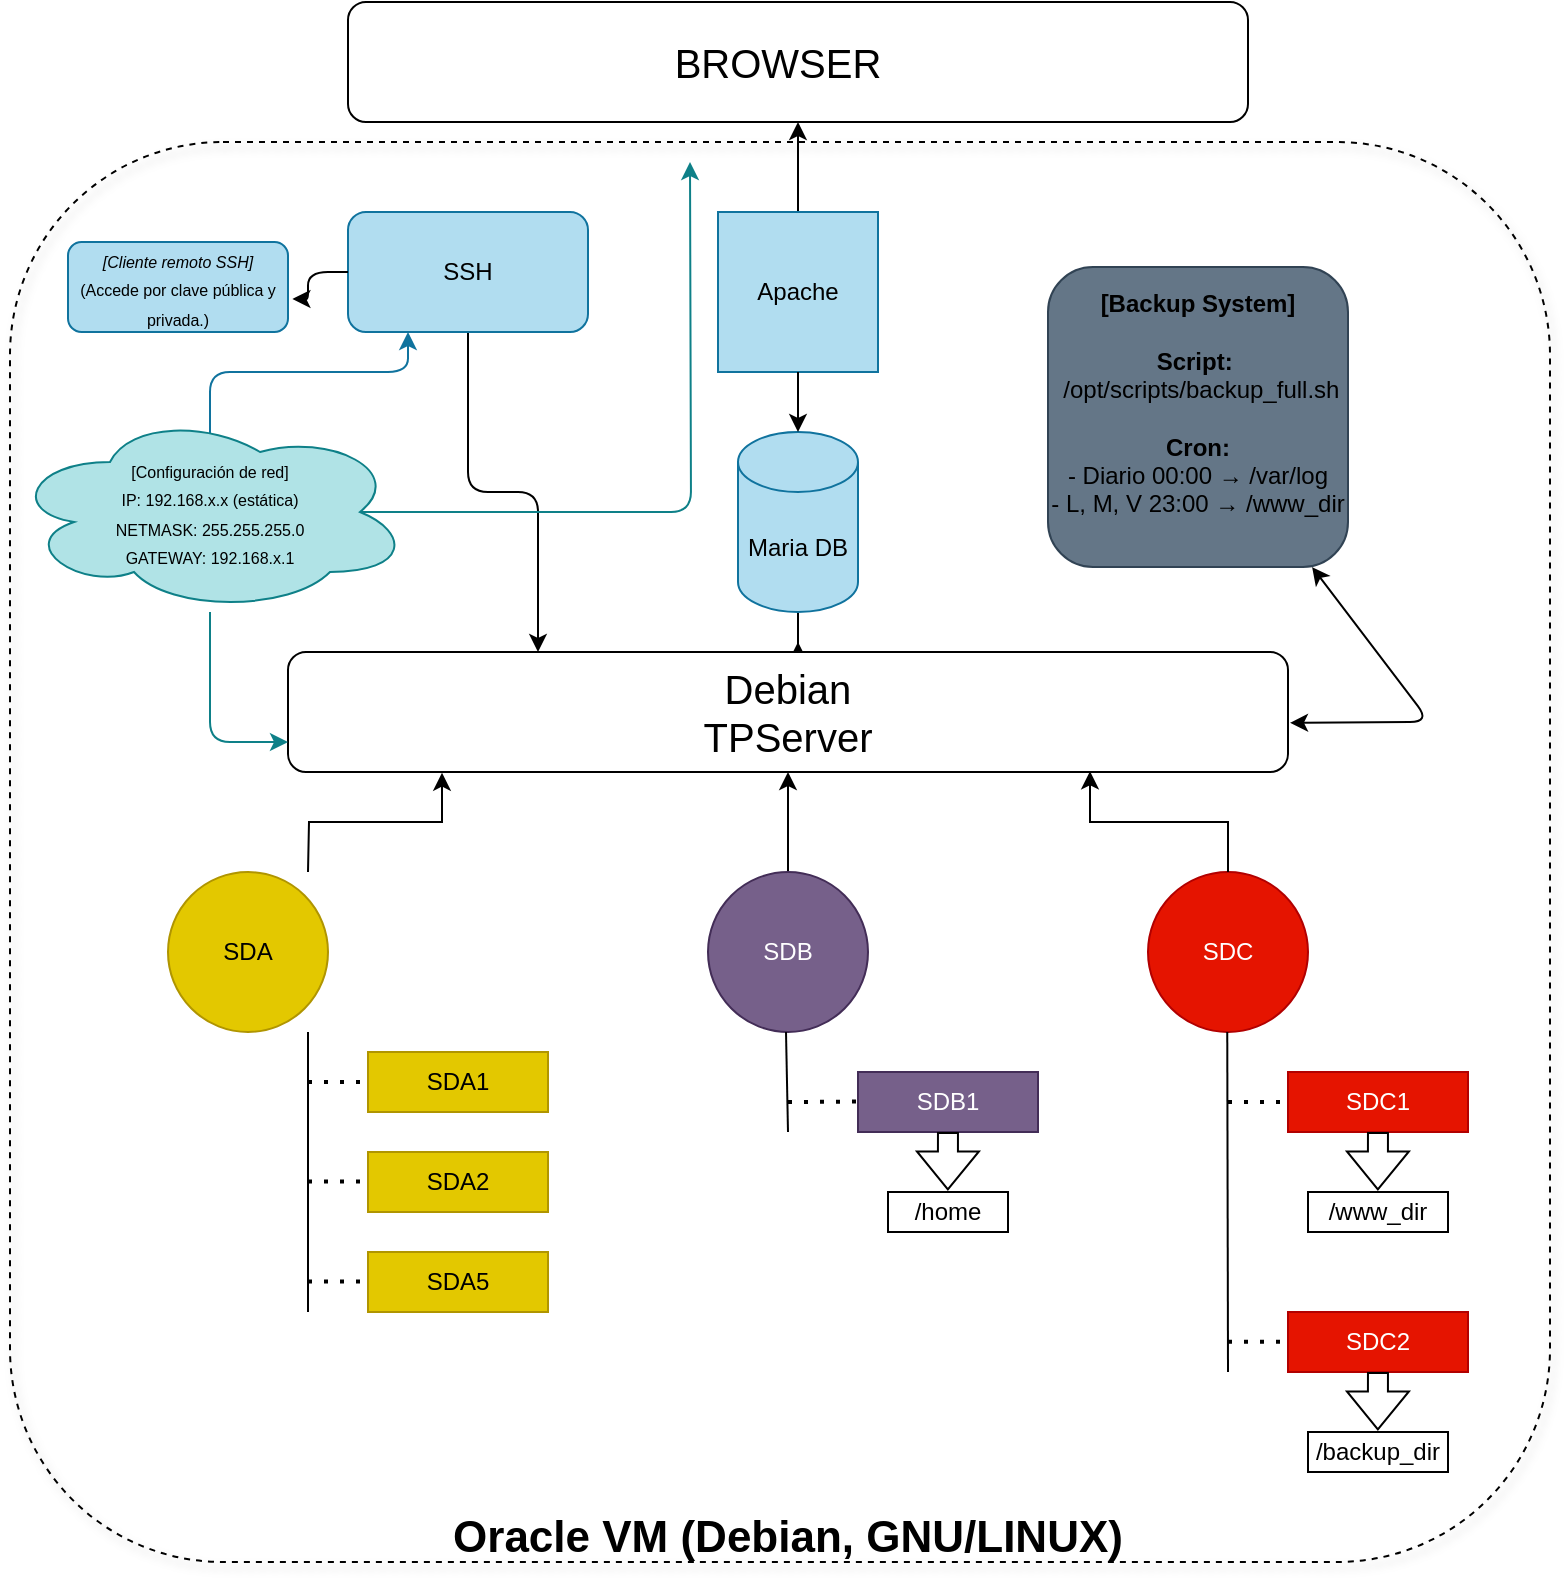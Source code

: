 <mxfile version="27.1.4">
  <diagram name="Page-1" id="limkBZpnQBt9NWKelONw">
    <mxGraphModel dx="1584" dy="826" grid="1" gridSize="10" guides="1" tooltips="1" connect="1" arrows="1" fold="1" page="1" pageScale="1" pageWidth="827" pageHeight="1169" math="0" shadow="0">
      <root>
        <mxCell id="0" />
        <mxCell id="1" parent="0" />
        <mxCell id="_M4TUvCU50r5ob39iqzn-67" value="" style="whiteSpace=wrap;html=1;rounded=1;fillColor=none;glass=1;shadow=1;dashed=1;" vertex="1" parent="1">
          <mxGeometry x="10" y="210" width="770" height="710" as="geometry" />
        </mxCell>
        <mxCell id="_M4TUvCU50r5ob39iqzn-55" style="edgeStyle=orthogonalEdgeStyle;rounded=1;orthogonalLoop=1;jettySize=auto;html=1;" edge="1" parent="1" source="_M4TUvCU50r5ob39iqzn-1">
          <mxGeometry relative="1" as="geometry">
            <mxPoint x="404" y="460" as="targetPoint" />
          </mxGeometry>
        </mxCell>
        <mxCell id="_M4TUvCU50r5ob39iqzn-1" value="Maria DB" style="shape=cylinder3;whiteSpace=wrap;html=1;boundedLbl=1;backgroundOutline=1;size=15;fillColor=#b1ddf0;strokeColor=#10739e;" vertex="1" parent="1">
          <mxGeometry x="374" y="355" width="60" height="90" as="geometry" />
        </mxCell>
        <mxCell id="_M4TUvCU50r5ob39iqzn-2" value="SDA" style="ellipse;whiteSpace=wrap;html=1;aspect=fixed;fillColor=#e3c800;fontColor=#000000;strokeColor=#B09500;gradientColor=none;" vertex="1" parent="1">
          <mxGeometry x="89" y="575" width="80" height="80" as="geometry" />
        </mxCell>
        <mxCell id="_M4TUvCU50r5ob39iqzn-50" style="edgeStyle=orthogonalEdgeStyle;rounded=1;orthogonalLoop=1;jettySize=auto;html=1;entryX=0.5;entryY=1;entryDx=0;entryDy=0;" edge="1" parent="1" source="_M4TUvCU50r5ob39iqzn-3" target="_M4TUvCU50r5ob39iqzn-5">
          <mxGeometry relative="1" as="geometry" />
        </mxCell>
        <mxCell id="_M4TUvCU50r5ob39iqzn-3" value="SDB" style="ellipse;whiteSpace=wrap;html=1;aspect=fixed;fillColor=#76608a;fontColor=#ffffff;strokeColor=#432D57;" vertex="1" parent="1">
          <mxGeometry x="359" y="575" width="80" height="80" as="geometry" />
        </mxCell>
        <mxCell id="_M4TUvCU50r5ob39iqzn-4" value="SDC" style="ellipse;whiteSpace=wrap;html=1;aspect=fixed;fillColor=#e51400;fontColor=#ffffff;strokeColor=#B20000;" vertex="1" parent="1">
          <mxGeometry x="579" y="575" width="80" height="80" as="geometry" />
        </mxCell>
        <mxCell id="_M4TUvCU50r5ob39iqzn-5" value="&lt;font style=&quot;font-size: 20px;&quot;&gt;Debian&lt;/font&gt;&lt;div&gt;&lt;font style=&quot;font-size: 20px;&quot;&gt;TPServer&lt;/font&gt;&lt;/div&gt;" style="rounded=1;whiteSpace=wrap;html=1;" vertex="1" parent="1">
          <mxGeometry x="149" y="465" width="500" height="60" as="geometry" />
        </mxCell>
        <mxCell id="_M4TUvCU50r5ob39iqzn-6" value="&lt;div&gt;SDA1&lt;/div&gt;" style="rounded=0;whiteSpace=wrap;html=1;fillColor=#e3c800;fontColor=#000000;strokeColor=#B09500;" vertex="1" parent="1">
          <mxGeometry x="189" y="665" width="90" height="30" as="geometry" />
        </mxCell>
        <mxCell id="_M4TUvCU50r5ob39iqzn-7" value="&lt;div&gt;SDA2&lt;/div&gt;" style="rounded=0;whiteSpace=wrap;html=1;fillColor=#e3c800;fontColor=#000000;strokeColor=#B09500;" vertex="1" parent="1">
          <mxGeometry x="189" y="715" width="90" height="30" as="geometry" />
        </mxCell>
        <mxCell id="_M4TUvCU50r5ob39iqzn-8" value="&lt;div&gt;SDA5&lt;/div&gt;" style="rounded=0;whiteSpace=wrap;html=1;fillColor=#e3c800;fontColor=#000000;strokeColor=#B09500;" vertex="1" parent="1">
          <mxGeometry x="189" y="765" width="90" height="30" as="geometry" />
        </mxCell>
        <mxCell id="_M4TUvCU50r5ob39iqzn-9" value="&lt;div&gt;SDB1&lt;/div&gt;" style="rounded=0;whiteSpace=wrap;html=1;fillColor=#76608a;fontColor=#ffffff;strokeColor=#432D57;" vertex="1" parent="1">
          <mxGeometry x="434" y="675" width="90" height="30" as="geometry" />
        </mxCell>
        <mxCell id="_M4TUvCU50r5ob39iqzn-10" value="&lt;div&gt;SDC1&lt;/div&gt;" style="rounded=0;whiteSpace=wrap;html=1;fillColor=#e51400;fontColor=#ffffff;strokeColor=#B20000;" vertex="1" parent="1">
          <mxGeometry x="649" y="675" width="90" height="30" as="geometry" />
        </mxCell>
        <mxCell id="_M4TUvCU50r5ob39iqzn-11" value="&lt;div&gt;SDC2&lt;/div&gt;" style="rounded=0;whiteSpace=wrap;html=1;fillColor=#e51400;fontColor=#ffffff;strokeColor=#B20000;" vertex="1" parent="1">
          <mxGeometry x="649" y="795" width="90" height="30" as="geometry" />
        </mxCell>
        <mxCell id="_M4TUvCU50r5ob39iqzn-48" style="edgeStyle=orthogonalEdgeStyle;rounded=1;orthogonalLoop=1;jettySize=auto;html=1;entryX=0.5;entryY=1;entryDx=0;entryDy=0;" edge="1" parent="1" source="_M4TUvCU50r5ob39iqzn-13" target="_M4TUvCU50r5ob39iqzn-14">
          <mxGeometry relative="1" as="geometry" />
        </mxCell>
        <mxCell id="_M4TUvCU50r5ob39iqzn-13" value="Apache" style="whiteSpace=wrap;html=1;aspect=fixed;fillColor=#b1ddf0;strokeColor=#10739e;" vertex="1" parent="1">
          <mxGeometry x="364" y="245" width="80" height="80" as="geometry" />
        </mxCell>
        <mxCell id="_M4TUvCU50r5ob39iqzn-14" value="" style="rounded=1;whiteSpace=wrap;html=1;" vertex="1" parent="1">
          <mxGeometry x="179" y="140" width="450" height="60" as="geometry" />
        </mxCell>
        <mxCell id="_M4TUvCU50r5ob39iqzn-16" value="&lt;font style=&quot;font-size: 20px;&quot;&gt;BROWSER&lt;span style=&quot;white-space: pre;&quot;&gt;&#x9;&lt;/span&gt;&lt;/font&gt;" style="text;html=1;align=center;verticalAlign=middle;whiteSpace=wrap;rounded=0;" vertex="1" parent="1">
          <mxGeometry x="379" y="155" width="60" height="30" as="geometry" />
        </mxCell>
        <mxCell id="_M4TUvCU50r5ob39iqzn-21" value="" style="endArrow=none;html=1;rounded=0;" edge="1" parent="1">
          <mxGeometry width="50" height="50" relative="1" as="geometry">
            <mxPoint x="159" y="795" as="sourcePoint" />
            <mxPoint x="159" y="675" as="targetPoint" />
          </mxGeometry>
        </mxCell>
        <mxCell id="_M4TUvCU50r5ob39iqzn-22" value="" style="endArrow=none;html=1;rounded=0;" edge="1" parent="1">
          <mxGeometry width="50" height="50" relative="1" as="geometry">
            <mxPoint x="159" y="675" as="sourcePoint" />
            <mxPoint x="159" y="655" as="targetPoint" />
          </mxGeometry>
        </mxCell>
        <mxCell id="_M4TUvCU50r5ob39iqzn-23" value="" style="endArrow=none;dashed=1;html=1;dashPattern=1 3;strokeWidth=2;rounded=0;entryX=0;entryY=0.5;entryDx=0;entryDy=0;" edge="1" parent="1" target="_M4TUvCU50r5ob39iqzn-6">
          <mxGeometry width="50" height="50" relative="1" as="geometry">
            <mxPoint x="159" y="680" as="sourcePoint" />
            <mxPoint x="219" y="655" as="targetPoint" />
          </mxGeometry>
        </mxCell>
        <mxCell id="_M4TUvCU50r5ob39iqzn-24" value="" style="endArrow=none;dashed=1;html=1;dashPattern=1 3;strokeWidth=2;rounded=0;entryX=0;entryY=0.5;entryDx=0;entryDy=0;" edge="1" parent="1">
          <mxGeometry width="50" height="50" relative="1" as="geometry">
            <mxPoint x="159" y="729.79" as="sourcePoint" />
            <mxPoint x="189" y="729.79" as="targetPoint" />
          </mxGeometry>
        </mxCell>
        <mxCell id="_M4TUvCU50r5ob39iqzn-25" value="" style="endArrow=none;dashed=1;html=1;dashPattern=1 3;strokeWidth=2;rounded=0;entryX=0;entryY=0.5;entryDx=0;entryDy=0;" edge="1" parent="1">
          <mxGeometry width="50" height="50" relative="1" as="geometry">
            <mxPoint x="159" y="779.79" as="sourcePoint" />
            <mxPoint x="189" y="779.79" as="targetPoint" />
          </mxGeometry>
        </mxCell>
        <mxCell id="_M4TUvCU50r5ob39iqzn-26" value="" style="endArrow=none;dashed=1;html=1;dashPattern=1 3;strokeWidth=2;rounded=0;entryX=0;entryY=0.5;entryDx=0;entryDy=0;" edge="1" parent="1">
          <mxGeometry width="50" height="50" relative="1" as="geometry">
            <mxPoint x="399" y="690" as="sourcePoint" />
            <mxPoint x="434" y="689.79" as="targetPoint" />
          </mxGeometry>
        </mxCell>
        <mxCell id="_M4TUvCU50r5ob39iqzn-27" value="" style="endArrow=none;html=1;rounded=0;" edge="1" parent="1">
          <mxGeometry width="50" height="50" relative="1" as="geometry">
            <mxPoint x="399" y="705" as="sourcePoint" />
            <mxPoint x="398" y="655" as="targetPoint" />
          </mxGeometry>
        </mxCell>
        <mxCell id="_M4TUvCU50r5ob39iqzn-29" value="/home" style="whiteSpace=wrap;html=1;" vertex="1" parent="1">
          <mxGeometry x="449" y="735" width="60" height="20" as="geometry" />
        </mxCell>
        <mxCell id="_M4TUvCU50r5ob39iqzn-30" value="" style="shape=flexArrow;endArrow=classic;html=1;rounded=0;" edge="1" parent="1">
          <mxGeometry width="50" height="50" relative="1" as="geometry">
            <mxPoint x="478.98" y="705" as="sourcePoint" />
            <mxPoint x="478.93" y="734.22" as="targetPoint" />
          </mxGeometry>
        </mxCell>
        <mxCell id="_M4TUvCU50r5ob39iqzn-34" value="" style="endArrow=none;html=1;rounded=0;" edge="1" parent="1">
          <mxGeometry width="50" height="50" relative="1" as="geometry">
            <mxPoint x="619" y="825" as="sourcePoint" />
            <mxPoint x="618.63" y="655" as="targetPoint" />
          </mxGeometry>
        </mxCell>
        <mxCell id="_M4TUvCU50r5ob39iqzn-36" value="" style="endArrow=none;dashed=1;html=1;dashPattern=1 3;strokeWidth=2;rounded=0;entryX=0;entryY=0.5;entryDx=0;entryDy=0;" edge="1" parent="1" target="_M4TUvCU50r5ob39iqzn-10">
          <mxGeometry width="50" height="50" relative="1" as="geometry">
            <mxPoint x="619" y="690" as="sourcePoint" />
            <mxPoint x="599" y="725" as="targetPoint" />
          </mxGeometry>
        </mxCell>
        <mxCell id="_M4TUvCU50r5ob39iqzn-37" value="" style="endArrow=none;dashed=1;html=1;dashPattern=1 3;strokeWidth=2;rounded=0;entryX=0;entryY=0.5;entryDx=0;entryDy=0;" edge="1" parent="1">
          <mxGeometry width="50" height="50" relative="1" as="geometry">
            <mxPoint x="619" y="809.91" as="sourcePoint" />
            <mxPoint x="649" y="809.91" as="targetPoint" />
            <Array as="points">
              <mxPoint x="629" y="809.91" />
            </Array>
          </mxGeometry>
        </mxCell>
        <mxCell id="_M4TUvCU50r5ob39iqzn-40" value="" style="shape=flexArrow;endArrow=classic;html=1;rounded=0;" edge="1" parent="1">
          <mxGeometry width="50" height="50" relative="1" as="geometry">
            <mxPoint x="693.98" y="705" as="sourcePoint" />
            <mxPoint x="693.93" y="734.22" as="targetPoint" />
          </mxGeometry>
        </mxCell>
        <mxCell id="_M4TUvCU50r5ob39iqzn-41" value="" style="shape=flexArrow;endArrow=classic;html=1;rounded=0;" edge="1" parent="1">
          <mxGeometry width="50" height="50" relative="1" as="geometry">
            <mxPoint x="693.98" y="825" as="sourcePoint" />
            <mxPoint x="693.93" y="854.22" as="targetPoint" />
          </mxGeometry>
        </mxCell>
        <mxCell id="_M4TUvCU50r5ob39iqzn-42" value="/www_dir" style="whiteSpace=wrap;html=1;" vertex="1" parent="1">
          <mxGeometry x="659" y="735" width="70" height="20" as="geometry" />
        </mxCell>
        <mxCell id="_M4TUvCU50r5ob39iqzn-43" value="/backup_dir" style="whiteSpace=wrap;html=1;" vertex="1" parent="1">
          <mxGeometry x="659" y="855" width="70" height="20" as="geometry" />
        </mxCell>
        <mxCell id="_M4TUvCU50r5ob39iqzn-44" style="edgeStyle=orthogonalEdgeStyle;rounded=0;orthogonalLoop=1;jettySize=auto;html=1;entryX=0.154;entryY=1.006;entryDx=0;entryDy=0;entryPerimeter=0;" edge="1" parent="1" target="_M4TUvCU50r5ob39iqzn-5">
          <mxGeometry relative="1" as="geometry">
            <mxPoint x="159" y="575.0" as="sourcePoint" />
          </mxGeometry>
        </mxCell>
        <mxCell id="_M4TUvCU50r5ob39iqzn-47" style="edgeStyle=orthogonalEdgeStyle;rounded=0;orthogonalLoop=1;jettySize=auto;html=1;entryX=0.802;entryY=0.994;entryDx=0;entryDy=0;entryPerimeter=0;" edge="1" parent="1" source="_M4TUvCU50r5ob39iqzn-4" target="_M4TUvCU50r5ob39iqzn-5">
          <mxGeometry relative="1" as="geometry" />
        </mxCell>
        <mxCell id="_M4TUvCU50r5ob39iqzn-49" style="edgeStyle=orthogonalEdgeStyle;rounded=1;orthogonalLoop=1;jettySize=auto;html=1;entryX=0.5;entryY=0;entryDx=0;entryDy=0;entryPerimeter=0;" edge="1" parent="1" source="_M4TUvCU50r5ob39iqzn-13" target="_M4TUvCU50r5ob39iqzn-1">
          <mxGeometry relative="1" as="geometry" />
        </mxCell>
        <mxCell id="_M4TUvCU50r5ob39iqzn-51" value="" style="endArrow=classic;startArrow=classic;html=1;rounded=1;exitX=1.002;exitY=0.59;exitDx=0;exitDy=0;exitPerimeter=0;" edge="1" parent="1" source="_M4TUvCU50r5ob39iqzn-5" target="_M4TUvCU50r5ob39iqzn-52">
          <mxGeometry width="50" height="50" relative="1" as="geometry">
            <mxPoint x="649" y="495" as="sourcePoint" />
            <mxPoint x="699" y="445" as="targetPoint" />
            <Array as="points">
              <mxPoint x="720" y="500" />
            </Array>
          </mxGeometry>
        </mxCell>
        <mxCell id="_M4TUvCU50r5ob39iqzn-52" value="&lt;div&gt;&lt;br&gt;&lt;/div&gt;" style="whiteSpace=wrap;html=1;aspect=fixed;rounded=1;fillColor=#647687;fontColor=#ffffff;strokeColor=#314354;" vertex="1" parent="1">
          <mxGeometry x="529" y="272.5" width="150" height="150" as="geometry" />
        </mxCell>
        <mxCell id="_M4TUvCU50r5ob39iqzn-53" value="&lt;div&gt;&lt;b&gt;[Backup System]&lt;/b&gt;&lt;/div&gt;&lt;div&gt;&lt;br&gt;&lt;/div&gt;&lt;div&gt;&lt;b&gt;Script:&amp;nbsp;&lt;/b&gt; &amp;nbsp;/opt/scripts/backup_full.sh&lt;/div&gt;&lt;div&gt;&lt;br&gt;&lt;/div&gt;&lt;div&gt;&lt;b&gt;Cron:&lt;/b&gt;&lt;/div&gt;&lt;div&gt;- Diario 00:00 → /var/log&lt;/div&gt;&lt;div&gt;- L, M, V 23:00 → /www_dir&lt;/div&gt;&lt;div&gt;&lt;br&gt;&lt;/div&gt;" style="text;html=1;align=center;verticalAlign=middle;whiteSpace=wrap;rounded=0;" vertex="1" parent="1">
          <mxGeometry x="524" y="280" width="160" height="135" as="geometry" />
        </mxCell>
        <mxCell id="_M4TUvCU50r5ob39iqzn-66" style="edgeStyle=orthogonalEdgeStyle;rounded=1;orthogonalLoop=1;jettySize=auto;html=1;entryX=0.25;entryY=0;entryDx=0;entryDy=0;" edge="1" parent="1" source="_M4TUvCU50r5ob39iqzn-56" target="_M4TUvCU50r5ob39iqzn-5">
          <mxGeometry relative="1" as="geometry" />
        </mxCell>
        <mxCell id="_M4TUvCU50r5ob39iqzn-56" value="SSH" style="rounded=1;whiteSpace=wrap;html=1;fillColor=#b1ddf0;strokeColor=#10739e;" vertex="1" parent="1">
          <mxGeometry x="179" y="245" width="120" height="60" as="geometry" />
        </mxCell>
        <mxCell id="_M4TUvCU50r5ob39iqzn-59" value="&lt;div&gt;&lt;font style=&quot;font-size: 8px;&quot;&gt;&lt;i&gt;[Cliente remoto SSH]&lt;/i&gt;&lt;/font&gt;&lt;/div&gt;&lt;div&gt;&lt;font style=&quot;font-size: 8px;&quot;&gt;(Accede por clave pública y privada.)&lt;/font&gt;&lt;/div&gt;" style="rounded=1;whiteSpace=wrap;html=1;fillColor=#b1ddf0;strokeColor=#10739e;" vertex="1" parent="1">
          <mxGeometry x="39" y="260" width="110" height="45" as="geometry" />
        </mxCell>
        <mxCell id="_M4TUvCU50r5ob39iqzn-61" style="edgeStyle=orthogonalEdgeStyle;rounded=1;orthogonalLoop=1;jettySize=auto;html=1;entryX=1.02;entryY=0.633;entryDx=0;entryDy=0;entryPerimeter=0;" edge="1" parent="1" source="_M4TUvCU50r5ob39iqzn-56" target="_M4TUvCU50r5ob39iqzn-59">
          <mxGeometry relative="1" as="geometry" />
        </mxCell>
        <mxCell id="_M4TUvCU50r5ob39iqzn-63" style="edgeStyle=orthogonalEdgeStyle;rounded=1;orthogonalLoop=1;jettySize=auto;html=1;entryX=0.25;entryY=1;entryDx=0;entryDy=0;fillColor=#b1ddf0;strokeColor=#10739e;exitX=0.5;exitY=0.111;exitDx=0;exitDy=0;exitPerimeter=0;" edge="1" parent="1" source="_M4TUvCU50r5ob39iqzn-62" target="_M4TUvCU50r5ob39iqzn-56">
          <mxGeometry relative="1" as="geometry" />
        </mxCell>
        <mxCell id="_M4TUvCU50r5ob39iqzn-64" style="edgeStyle=orthogonalEdgeStyle;rounded=1;orthogonalLoop=1;jettySize=auto;html=1;entryX=0;entryY=0.75;entryDx=0;entryDy=0;fillColor=#b0e3e6;strokeColor=#0e8088;" edge="1" parent="1" source="_M4TUvCU50r5ob39iqzn-62" target="_M4TUvCU50r5ob39iqzn-5">
          <mxGeometry relative="1" as="geometry" />
        </mxCell>
        <mxCell id="_M4TUvCU50r5ob39iqzn-65" style="edgeStyle=orthogonalEdgeStyle;rounded=1;orthogonalLoop=1;jettySize=auto;html=1;exitX=0.875;exitY=0.5;exitDx=0;exitDy=0;exitPerimeter=0;fillColor=#b0e3e6;strokeColor=#0e8088;" edge="1" parent="1" source="_M4TUvCU50r5ob39iqzn-62">
          <mxGeometry relative="1" as="geometry">
            <mxPoint x="350" y="220" as="targetPoint" />
          </mxGeometry>
        </mxCell>
        <mxCell id="_M4TUvCU50r5ob39iqzn-62" value="&lt;div&gt;&lt;font style=&quot;font-size: 8px;&quot;&gt;&lt;br&gt;&lt;/font&gt;&lt;/div&gt;&lt;div&gt;&lt;font style=&quot;font-size: 8px;&quot;&gt;[Configuración de red]&lt;/font&gt;&lt;/div&gt;&lt;div&gt;&lt;font style=&quot;font-size: 8px;&quot;&gt;IP: 192.168.x.x (estática)&lt;/font&gt;&lt;/div&gt;&lt;div&gt;&lt;font style=&quot;font-size: 8px;&quot;&gt;NETMASK: 255.255.255.0&lt;/font&gt;&lt;/div&gt;&lt;div&gt;&lt;font style=&quot;font-size: 8px;&quot;&gt;&lt;font style=&quot;&quot;&gt;GATEWAY: 192.168.x.&lt;/font&gt;1&lt;/font&gt;&lt;/div&gt;&lt;div&gt;&lt;br&gt;&lt;/div&gt;" style="ellipse;shape=cloud;whiteSpace=wrap;html=1;rounded=1;fillColor=#b0e3e6;strokeColor=#0e8088;" vertex="1" parent="1">
          <mxGeometry x="10" y="345" width="200" height="100" as="geometry" />
        </mxCell>
        <mxCell id="_M4TUvCU50r5ob39iqzn-72" value="&lt;font style=&quot;font-size: 22px;&quot;&gt;&lt;b style=&quot;&quot;&gt;Oracle VM (Debian, GNU/LINUX)&lt;/b&gt;&lt;/font&gt;&lt;div&gt;&lt;br&gt;&lt;/div&gt;" style="text;html=1;align=center;verticalAlign=middle;whiteSpace=wrap;rounded=0;fillColor=none;strokeColor=none;" vertex="1" parent="1">
          <mxGeometry x="64" y="900" width="670" height="30" as="geometry" />
        </mxCell>
      </root>
    </mxGraphModel>
  </diagram>
</mxfile>
